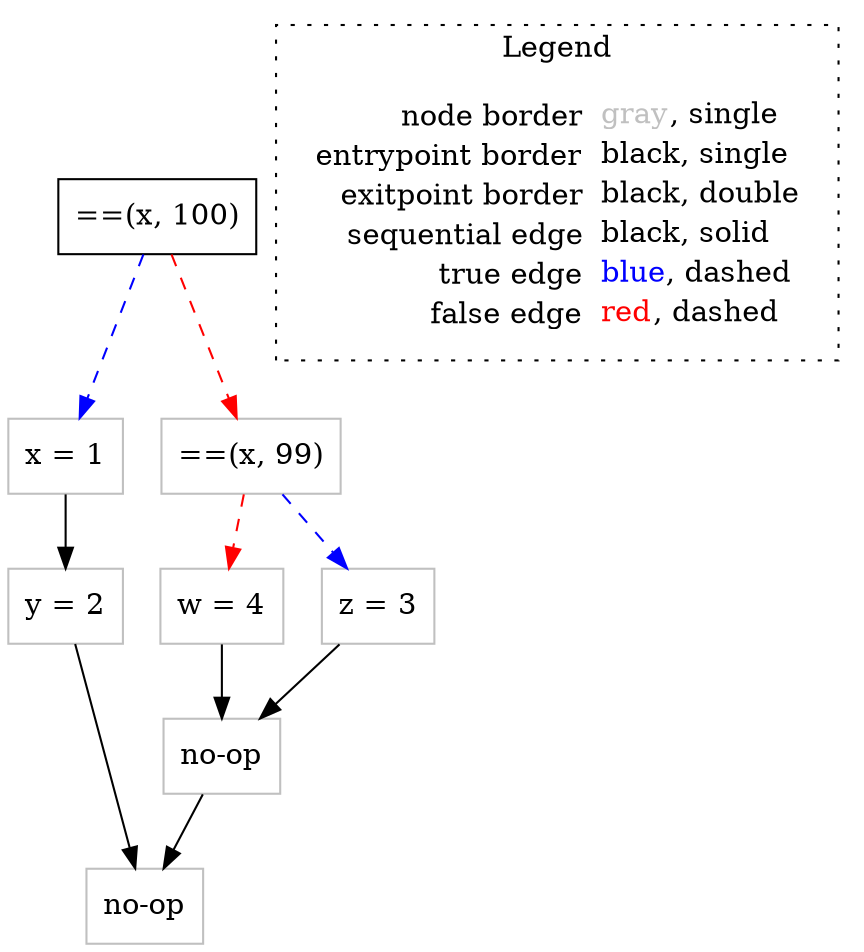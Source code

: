digraph {
	"node0" [shape="rect",color="black",label=<==(x, 100)>];
	"node1" [shape="rect",color="gray",label=<x = 1>];
	"node2" [shape="rect",color="gray",label=<y = 2>];
	"node3" [shape="rect",color="gray",label=<no-op>];
	"node4" [shape="rect",color="gray",label=<no-op>];
	"node5" [shape="rect",color="gray",label=<==(x, 99)>];
	"node6" [shape="rect",color="gray",label=<w = 4>];
	"node7" [shape="rect",color="gray",label=<z = 3>];
	"node1" -> "node2" [color="black"];
	"node2" -> "node3" [color="black"];
	"node4" -> "node3" [color="black"];
	"node5" -> "node6" [color="red",style="dashed"];
	"node5" -> "node7" [color="blue",style="dashed"];
	"node6" -> "node4" [color="black"];
	"node7" -> "node4" [color="black"];
	"node0" -> "node1" [color="blue",style="dashed"];
	"node0" -> "node5" [color="red",style="dashed"];
subgraph cluster_legend {
	label="Legend";
	style=dotted;
	node [shape=plaintext];
	"legend" [label=<<table border="0" cellpadding="2" cellspacing="0" cellborder="0"><tr><td align="right">node border&nbsp;</td><td align="left"><font color="gray">gray</font>, single</td></tr><tr><td align="right">entrypoint border&nbsp;</td><td align="left"><font color="black">black</font>, single</td></tr><tr><td align="right">exitpoint border&nbsp;</td><td align="left"><font color="black">black</font>, double</td></tr><tr><td align="right">sequential edge&nbsp;</td><td align="left"><font color="black">black</font>, solid</td></tr><tr><td align="right">true edge&nbsp;</td><td align="left"><font color="blue">blue</font>, dashed</td></tr><tr><td align="right">false edge&nbsp;</td><td align="left"><font color="red">red</font>, dashed</td></tr></table>>];
}

}
